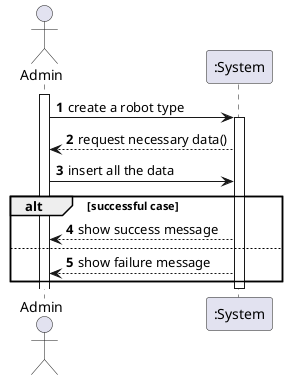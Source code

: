 @startuml
autonumber
'hide footbox
actor "Admin" as admin

participant ":System" as sys

activate admin

admin -> sys: create a robot type
activate sys

sys --> admin: request necessary data()
admin -> sys : insert all the data

alt successful case
    sys --> admin: show success message
else
    sys --> admin: show failure message
end
deactivate sys
@enduml